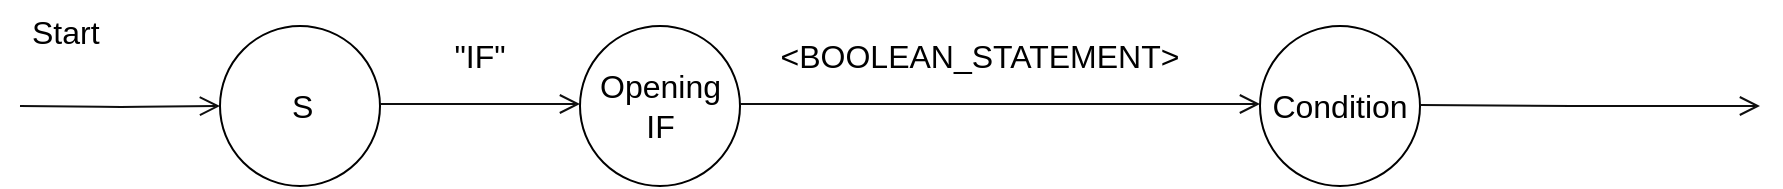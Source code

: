 <mxfile version="22.1.0" type="github">
  <diagram name="Page-1" id="58cdce13-f638-feb5-8d6f-7d28b1aa9fa0">
    <mxGraphModel dx="1009" dy="573" grid="1" gridSize="10" guides="1" tooltips="1" connect="1" arrows="1" fold="1" page="1" pageScale="1" pageWidth="1100" pageHeight="850" background="none" math="0" shadow="0">
      <root>
        <mxCell id="0" />
        <mxCell id="1" parent="0" />
        <mxCell id="2a3bc250acf0617d-9" style="edgeStyle=orthogonalEdgeStyle;html=1;labelBackgroundColor=none;endArrow=open;endSize=8;strokeColor=#0f0f0f;fontFamily=Verdana;fontSize=12;align=left;entryX=0;entryY=0.5;entryDx=0;entryDy=0;fillColor=#a0522d;" parent="1" target="sHUIRtbM3QyX_YDxcH6q-1" edge="1">
          <mxGeometry relative="1" as="geometry">
            <mxPoint x="130" y="150" as="sourcePoint" />
            <mxPoint x="240" y="150" as="targetPoint" />
          </mxGeometry>
        </mxCell>
        <mxCell id="sHUIRtbM3QyX_YDxcH6q-1" value="" style="ellipse;whiteSpace=wrap;html=1;aspect=fixed;" vertex="1" parent="1">
          <mxGeometry x="230" y="110" width="80" height="80" as="geometry" />
        </mxCell>
        <mxCell id="sHUIRtbM3QyX_YDxcH6q-3" value="Start" style="text;strokeColor=none;fillColor=none;align=left;verticalAlign=middle;spacingLeft=4;spacingRight=4;overflow=hidden;points=[[0,0.5],[1,0.5]];portConstraint=eastwest;rotatable=0;whiteSpace=wrap;html=1;fontSize=16;" vertex="1" parent="1">
          <mxGeometry x="130" y="97.5" width="60" height="30" as="geometry" />
        </mxCell>
        <mxCell id="sHUIRtbM3QyX_YDxcH6q-4" value="S" style="text;strokeColor=none;fillColor=none;align=left;verticalAlign=middle;spacingLeft=4;spacingRight=4;overflow=hidden;points=[[0,0.5],[1,0.5]];portConstraint=eastwest;rotatable=0;whiteSpace=wrap;html=1;fontSize=16;" vertex="1" parent="1">
          <mxGeometry x="260" y="135" width="20" height="30" as="geometry" />
        </mxCell>
        <mxCell id="sHUIRtbM3QyX_YDxcH6q-6" style="edgeStyle=orthogonalEdgeStyle;html=1;labelBackgroundColor=none;endArrow=open;endSize=8;strokeColor=#0f0f0f;fontFamily=Verdana;fontSize=12;align=left;entryX=0;entryY=0.5;entryDx=0;entryDy=0;fillColor=#a0522d;" edge="1" parent="1">
          <mxGeometry relative="1" as="geometry">
            <mxPoint x="310" y="149" as="sourcePoint" />
            <mxPoint x="410" y="149" as="targetPoint" />
          </mxGeometry>
        </mxCell>
        <mxCell id="sHUIRtbM3QyX_YDxcH6q-7" value="" style="ellipse;whiteSpace=wrap;html=1;aspect=fixed;" vertex="1" parent="1">
          <mxGeometry x="410" y="110" width="80" height="80" as="geometry" />
        </mxCell>
        <mxCell id="sHUIRtbM3QyX_YDxcH6q-8" value="&quot;IF&quot;" style="text;strokeColor=none;fillColor=none;align=center;verticalAlign=middle;spacingLeft=4;spacingRight=4;overflow=hidden;points=[[0,0.5],[1,0.5]];portConstraint=eastwest;rotatable=0;whiteSpace=wrap;html=1;fontSize=16;" vertex="1" parent="1">
          <mxGeometry x="330" y="110" width="60" height="30" as="geometry" />
        </mxCell>
        <mxCell id="sHUIRtbM3QyX_YDxcH6q-9" value="Opening IF" style="text;strokeColor=none;fillColor=none;align=center;verticalAlign=middle;spacingLeft=4;spacingRight=4;overflow=hidden;points=[[0,0.5],[1,0.5]];portConstraint=eastwest;rotatable=0;whiteSpace=wrap;html=1;fontSize=16;" vertex="1" parent="1">
          <mxGeometry x="415" y="127.5" width="70" height="45" as="geometry" />
        </mxCell>
        <mxCell id="sHUIRtbM3QyX_YDxcH6q-10" style="edgeStyle=orthogonalEdgeStyle;html=1;labelBackgroundColor=none;endArrow=open;endSize=8;strokeColor=#0f0f0f;fontFamily=Verdana;fontSize=12;align=left;fillColor=#a0522d;" edge="1" parent="1">
          <mxGeometry relative="1" as="geometry">
            <mxPoint x="490" y="149" as="sourcePoint" />
            <mxPoint x="750" y="149" as="targetPoint" />
          </mxGeometry>
        </mxCell>
        <mxCell id="sHUIRtbM3QyX_YDxcH6q-11" value="&amp;lt;BOOLEAN_STATEMENT&amp;gt;" style="text;strokeColor=none;fillColor=none;align=center;verticalAlign=middle;spacingLeft=4;spacingRight=4;overflow=hidden;points=[[0,0.5],[1,0.5]];portConstraint=eastwest;rotatable=0;whiteSpace=wrap;html=1;fontSize=16;" vertex="1" parent="1">
          <mxGeometry x="500" y="110" width="220" height="30" as="geometry" />
        </mxCell>
        <mxCell id="sHUIRtbM3QyX_YDxcH6q-12" value="" style="ellipse;whiteSpace=wrap;html=1;aspect=fixed;" vertex="1" parent="1">
          <mxGeometry x="750" y="110" width="80" height="80" as="geometry" />
        </mxCell>
        <mxCell id="sHUIRtbM3QyX_YDxcH6q-13" value="Condition" style="text;strokeColor=none;fillColor=none;align=center;verticalAlign=middle;spacingLeft=4;spacingRight=4;overflow=hidden;points=[[0,0.5],[1,0.5]];portConstraint=eastwest;rotatable=0;whiteSpace=wrap;html=1;fontSize=16;" vertex="1" parent="1">
          <mxGeometry x="750" y="127.5" width="80" height="45" as="geometry" />
        </mxCell>
        <mxCell id="sHUIRtbM3QyX_YDxcH6q-14" style="edgeStyle=orthogonalEdgeStyle;html=1;labelBackgroundColor=none;endArrow=open;endSize=8;strokeColor=#0f0f0f;fontFamily=Verdana;fontSize=12;align=left;fillColor=#a0522d;" edge="1" parent="1">
          <mxGeometry relative="1" as="geometry">
            <mxPoint x="830" y="149.5" as="sourcePoint" />
            <mxPoint x="1000" y="150" as="targetPoint" />
          </mxGeometry>
        </mxCell>
      </root>
    </mxGraphModel>
  </diagram>
</mxfile>
